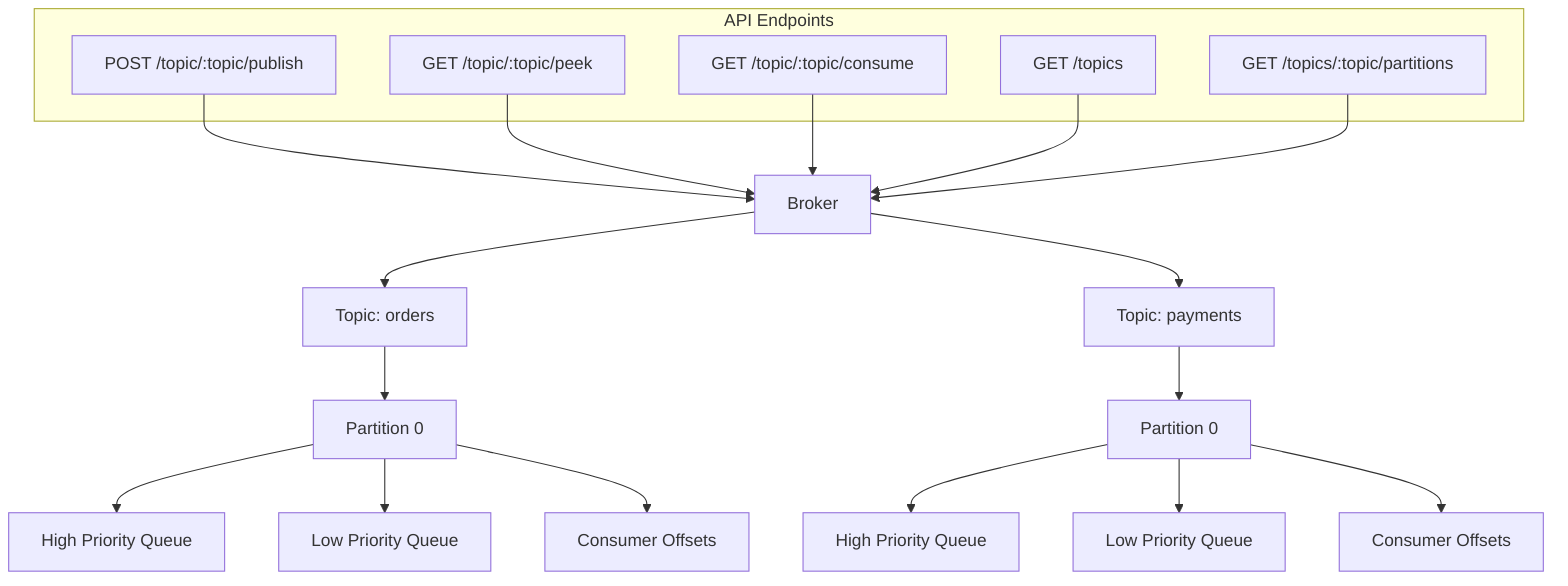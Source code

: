 graph TD

  Broker --> TopicOrders[Topic: orders]
  Broker --> TopicPayments[Topic: payments]

  TopicOrders --> Partition0Orders[Partition 0]
  TopicPayments --> Partition0Payments[Partition 0]

  Partition0Orders --> HighQueue1[High Priority Queue]
  Partition0Orders --> LowQueue1[Low Priority Queue]
  Partition0Orders --> Offsets1[Consumer Offsets]

  Partition0Payments --> HighQueue2[High Priority Queue]
  Partition0Payments --> LowQueue2[Low Priority Queue]
  Partition0Payments --> Offsets2[Consumer Offsets]

  subgraph API Endpoints
    Publish[POST /topic/:topic/publish]
    Peek[GET /topic/:topic/peek]
    Consume[GET /topic/:topic/consume]
    Topics[GET /topics]
    Partitions[GET /topics/:topic/partitions]
  end

  Publish --> Broker
  Peek --> Broker
  Consume --> Broker
  Topics --> Broker
  Partitions --> Broker
